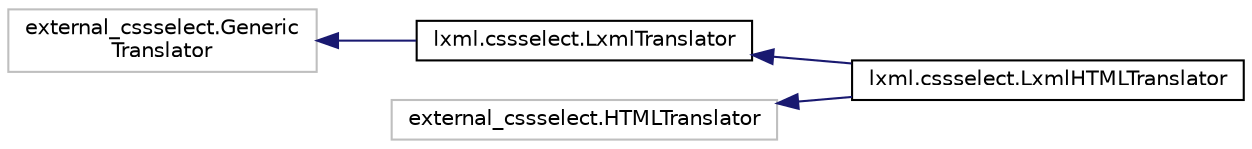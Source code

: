 digraph "Graphical Class Hierarchy"
{
 // LATEX_PDF_SIZE
  edge [fontname="Helvetica",fontsize="10",labelfontname="Helvetica",labelfontsize="10"];
  node [fontname="Helvetica",fontsize="10",shape=record];
  rankdir="LR";
  Node941 [label="external_cssselect.Generic\lTranslator",height=0.2,width=0.4,color="grey75", fillcolor="white", style="filled",tooltip=" "];
  Node941 -> Node0 [dir="back",color="midnightblue",fontsize="10",style="solid",fontname="Helvetica"];
  Node0 [label="lxml.cssselect.LxmlTranslator",height=0.2,width=0.4,color="black", fillcolor="white", style="filled",URL="$classlxml_1_1cssselect_1_1LxmlTranslator.html",tooltip=" "];
  Node0 -> Node1 [dir="back",color="midnightblue",fontsize="10",style="solid",fontname="Helvetica"];
  Node1 [label="lxml.cssselect.LxmlHTMLTranslator",height=0.2,width=0.4,color="black", fillcolor="white", style="filled",URL="$classlxml_1_1cssselect_1_1LxmlHTMLTranslator.html",tooltip=" "];
  Node972 [label="external_cssselect.HTMLTranslator",height=0.2,width=0.4,color="grey75", fillcolor="white", style="filled",tooltip=" "];
  Node972 -> Node1 [dir="back",color="midnightblue",fontsize="10",style="solid",fontname="Helvetica"];
}
